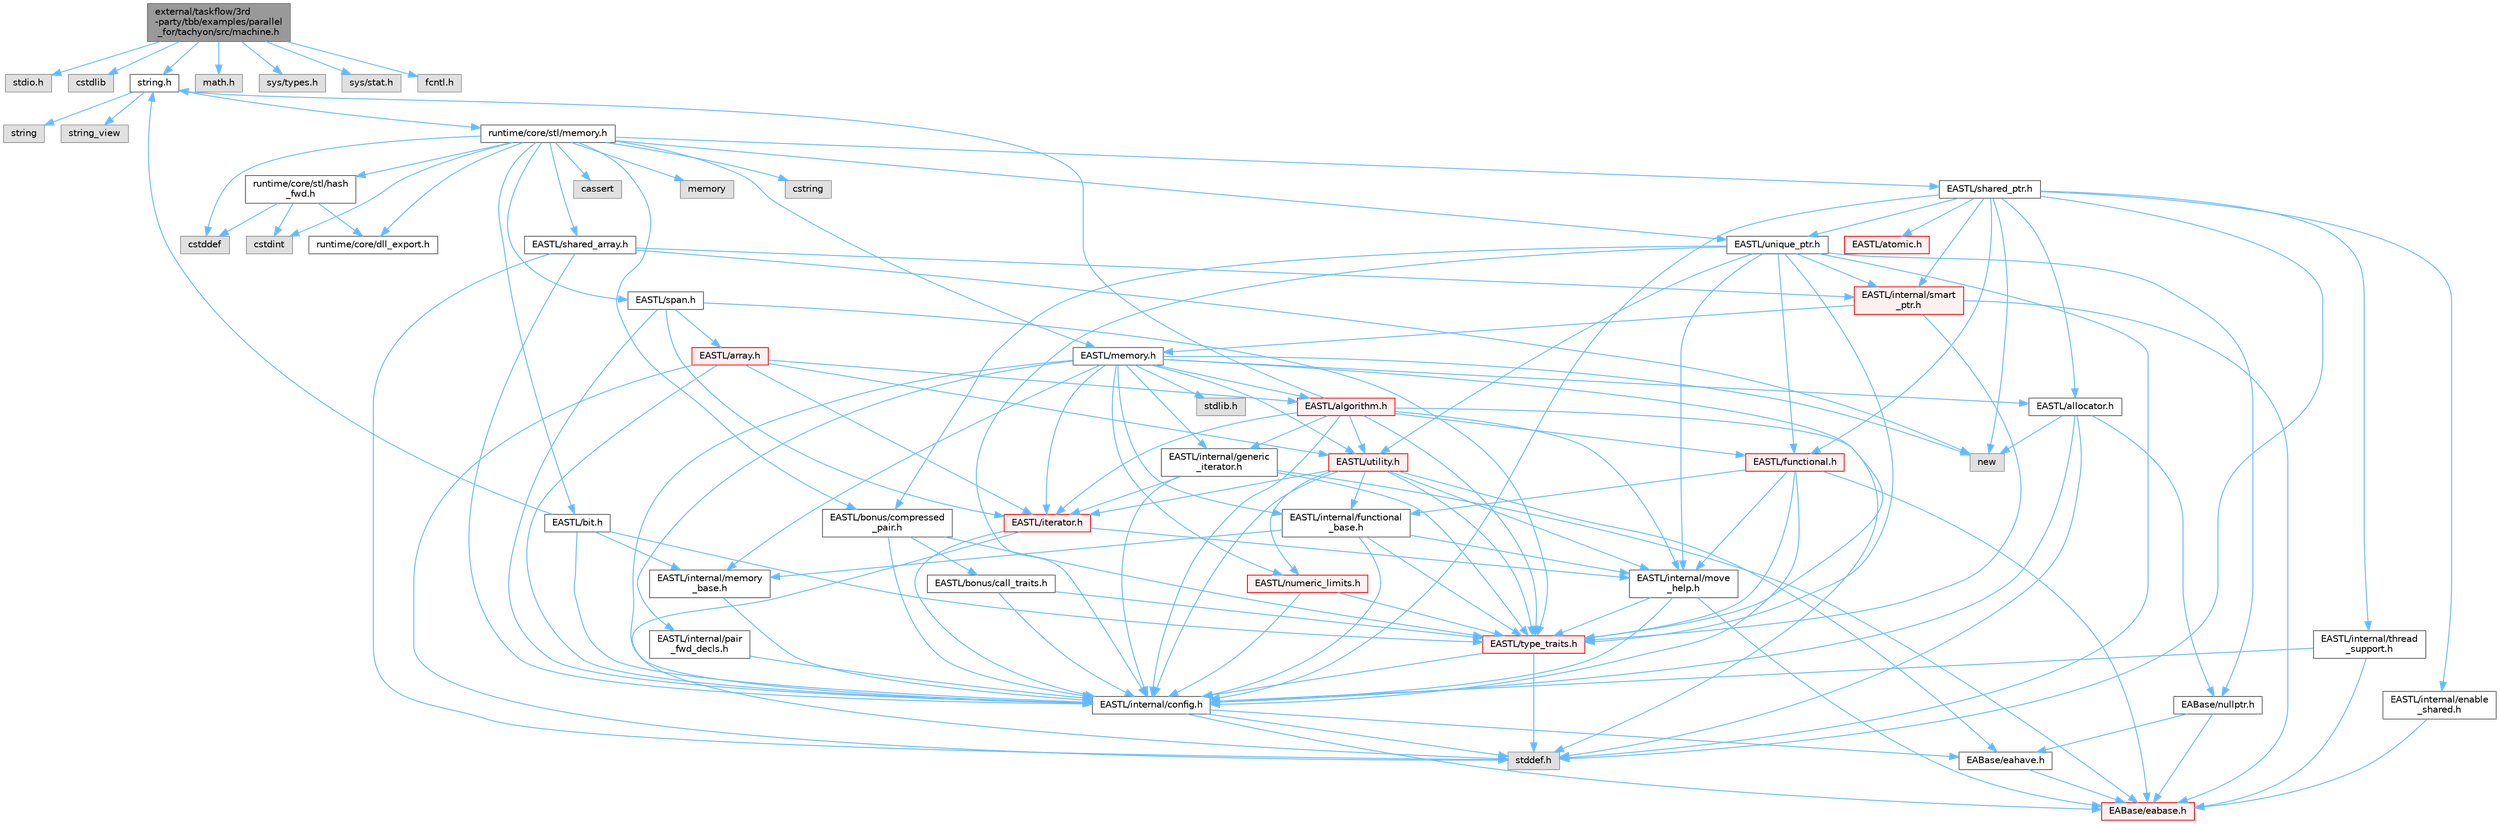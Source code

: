 digraph "external/taskflow/3rd-party/tbb/examples/parallel_for/tachyon/src/machine.h"
{
 // LATEX_PDF_SIZE
  bgcolor="transparent";
  edge [fontname=Helvetica,fontsize=10,labelfontname=Helvetica,labelfontsize=10];
  node [fontname=Helvetica,fontsize=10,shape=box,height=0.2,width=0.4];
  Node1 [id="Node000001",label="external/taskflow/3rd\l-party/tbb/examples/parallel\l_for/tachyon/src/machine.h",height=0.2,width=0.4,color="gray40", fillcolor="grey60", style="filled", fontcolor="black",tooltip=" "];
  Node1 -> Node2 [id="edge1_Node000001_Node000002",color="steelblue1",style="solid",tooltip=" "];
  Node2 [id="Node000002",label="stdio.h",height=0.2,width=0.4,color="grey60", fillcolor="#E0E0E0", style="filled",tooltip=" "];
  Node1 -> Node3 [id="edge2_Node000001_Node000003",color="steelblue1",style="solid",tooltip=" "];
  Node3 [id="Node000003",label="cstdlib",height=0.2,width=0.4,color="grey60", fillcolor="#E0E0E0", style="filled",tooltip=" "];
  Node1 -> Node4 [id="edge3_Node000001_Node000004",color="steelblue1",style="solid",tooltip=" "];
  Node4 [id="Node000004",label="string.h",height=0.2,width=0.4,color="grey40", fillcolor="white", style="filled",URL="$string_8h.html",tooltip=" "];
  Node4 -> Node5 [id="edge4_Node000004_Node000005",color="steelblue1",style="solid",tooltip=" "];
  Node5 [id="Node000005",label="string",height=0.2,width=0.4,color="grey60", fillcolor="#E0E0E0", style="filled",tooltip=" "];
  Node4 -> Node6 [id="edge5_Node000004_Node000006",color="steelblue1",style="solid",tooltip=" "];
  Node6 [id="Node000006",label="string_view",height=0.2,width=0.4,color="grey60", fillcolor="#E0E0E0", style="filled",tooltip=" "];
  Node4 -> Node7 [id="edge6_Node000004_Node000007",color="steelblue1",style="solid",tooltip=" "];
  Node7 [id="Node000007",label="runtime/core/stl/memory.h",height=0.2,width=0.4,color="grey40", fillcolor="white", style="filled",URL="$runtime_2core_2stl_2memory_8h.html",tooltip=" "];
  Node7 -> Node8 [id="edge7_Node000007_Node000008",color="steelblue1",style="solid",tooltip=" "];
  Node8 [id="Node000008",label="cstddef",height=0.2,width=0.4,color="grey60", fillcolor="#E0E0E0", style="filled",tooltip=" "];
  Node7 -> Node9 [id="edge8_Node000007_Node000009",color="steelblue1",style="solid",tooltip=" "];
  Node9 [id="Node000009",label="cstdint",height=0.2,width=0.4,color="grey60", fillcolor="#E0E0E0", style="filled",tooltip=" "];
  Node7 -> Node10 [id="edge9_Node000007_Node000010",color="steelblue1",style="solid",tooltip=" "];
  Node10 [id="Node000010",label="cassert",height=0.2,width=0.4,color="grey60", fillcolor="#E0E0E0", style="filled",tooltip=" "];
  Node7 -> Node11 [id="edge10_Node000007_Node000011",color="steelblue1",style="solid",tooltip=" "];
  Node11 [id="Node000011",label="memory",height=0.2,width=0.4,color="grey60", fillcolor="#E0E0E0", style="filled",tooltip=" "];
  Node7 -> Node12 [id="edge11_Node000007_Node000012",color="steelblue1",style="solid",tooltip=" "];
  Node12 [id="Node000012",label="cstring",height=0.2,width=0.4,color="grey60", fillcolor="#E0E0E0", style="filled",tooltip=" "];
  Node7 -> Node13 [id="edge12_Node000007_Node000013",color="steelblue1",style="solid",tooltip=" "];
  Node13 [id="Node000013",label="EASTL/bit.h",height=0.2,width=0.4,color="grey40", fillcolor="white", style="filled",URL="$bit_8h.html",tooltip=" "];
  Node13 -> Node14 [id="edge13_Node000013_Node000014",color="steelblue1",style="solid",tooltip=" "];
  Node14 [id="Node000014",label="EASTL/internal/config.h",height=0.2,width=0.4,color="grey40", fillcolor="white", style="filled",URL="$runtime_2_e_a_s_t_l_2include_2_e_a_s_t_l_2internal_2config_8h.html",tooltip=" "];
  Node14 -> Node15 [id="edge14_Node000014_Node000015",color="steelblue1",style="solid",tooltip=" "];
  Node15 [id="Node000015",label="EABase/eabase.h",height=0.2,width=0.4,color="red", fillcolor="#FFF0F0", style="filled",URL="$eabase_8h.html",tooltip=" "];
  Node14 -> Node21 [id="edge15_Node000014_Node000021",color="steelblue1",style="solid",tooltip=" "];
  Node21 [id="Node000021",label="EABase/eahave.h",height=0.2,width=0.4,color="grey40", fillcolor="white", style="filled",URL="$eahave_8h.html",tooltip=" "];
  Node21 -> Node15 [id="edge16_Node000021_Node000015",color="steelblue1",style="solid",tooltip=" "];
  Node14 -> Node22 [id="edge17_Node000014_Node000022",color="steelblue1",style="solid",tooltip=" "];
  Node22 [id="Node000022",label="stddef.h",height=0.2,width=0.4,color="grey60", fillcolor="#E0E0E0", style="filled",tooltip=" "];
  Node13 -> Node23 [id="edge18_Node000013_Node000023",color="steelblue1",style="solid",tooltip=" "];
  Node23 [id="Node000023",label="EASTL/internal/memory\l_base.h",height=0.2,width=0.4,color="grey40", fillcolor="white", style="filled",URL="$memory__base_8h.html",tooltip=" "];
  Node23 -> Node14 [id="edge19_Node000023_Node000014",color="steelblue1",style="solid",tooltip=" "];
  Node13 -> Node24 [id="edge20_Node000013_Node000024",color="steelblue1",style="solid",tooltip=" "];
  Node24 [id="Node000024",label="EASTL/type_traits.h",height=0.2,width=0.4,color="red", fillcolor="#FFF0F0", style="filled",URL="$_e_a_s_t_l_2include_2_e_a_s_t_l_2type__traits_8h.html",tooltip=" "];
  Node24 -> Node14 [id="edge21_Node000024_Node000014",color="steelblue1",style="solid",tooltip=" "];
  Node24 -> Node22 [id="edge22_Node000024_Node000022",color="steelblue1",style="solid",tooltip=" "];
  Node13 -> Node4 [id="edge23_Node000013_Node000004",color="steelblue1",style="solid",tooltip=" "];
  Node7 -> Node34 [id="edge24_Node000007_Node000034",color="steelblue1",style="solid",tooltip=" "];
  Node34 [id="Node000034",label="EASTL/memory.h",height=0.2,width=0.4,color="grey40", fillcolor="white", style="filled",URL="$runtime_2_e_a_s_t_l_2include_2_e_a_s_t_l_2memory_8h.html",tooltip=" "];
  Node34 -> Node14 [id="edge25_Node000034_Node000014",color="steelblue1",style="solid",tooltip=" "];
  Node34 -> Node23 [id="edge26_Node000034_Node000023",color="steelblue1",style="solid",tooltip=" "];
  Node34 -> Node35 [id="edge27_Node000034_Node000035",color="steelblue1",style="solid",tooltip=" "];
  Node35 [id="Node000035",label="EASTL/internal/generic\l_iterator.h",height=0.2,width=0.4,color="grey40", fillcolor="white", style="filled",URL="$generic__iterator_8h.html",tooltip=" "];
  Node35 -> Node15 [id="edge28_Node000035_Node000015",color="steelblue1",style="solid",tooltip=" "];
  Node35 -> Node14 [id="edge29_Node000035_Node000014",color="steelblue1",style="solid",tooltip=" "];
  Node35 -> Node36 [id="edge30_Node000035_Node000036",color="steelblue1",style="solid",tooltip=" "];
  Node36 [id="Node000036",label="EASTL/iterator.h",height=0.2,width=0.4,color="red", fillcolor="#FFF0F0", style="filled",URL="$_e_a_s_t_l_2include_2_e_a_s_t_l_2iterator_8h.html",tooltip=" "];
  Node36 -> Node14 [id="edge31_Node000036_Node000014",color="steelblue1",style="solid",tooltip=" "];
  Node36 -> Node37 [id="edge32_Node000036_Node000037",color="steelblue1",style="solid",tooltip=" "];
  Node37 [id="Node000037",label="EASTL/internal/move\l_help.h",height=0.2,width=0.4,color="grey40", fillcolor="white", style="filled",URL="$move__help_8h.html",tooltip=" "];
  Node37 -> Node15 [id="edge33_Node000037_Node000015",color="steelblue1",style="solid",tooltip=" "];
  Node37 -> Node14 [id="edge34_Node000037_Node000014",color="steelblue1",style="solid",tooltip=" "];
  Node37 -> Node24 [id="edge35_Node000037_Node000024",color="steelblue1",style="solid",tooltip=" "];
  Node36 -> Node22 [id="edge36_Node000036_Node000022",color="steelblue1",style="solid",tooltip=" "];
  Node35 -> Node24 [id="edge37_Node000035_Node000024",color="steelblue1",style="solid",tooltip=" "];
  Node34 -> Node39 [id="edge38_Node000034_Node000039",color="steelblue1",style="solid",tooltip=" "];
  Node39 [id="Node000039",label="EASTL/internal/pair\l_fwd_decls.h",height=0.2,width=0.4,color="grey40", fillcolor="white", style="filled",URL="$pair__fwd__decls_8h.html",tooltip=" "];
  Node39 -> Node14 [id="edge39_Node000039_Node000014",color="steelblue1",style="solid",tooltip=" "];
  Node34 -> Node40 [id="edge40_Node000034_Node000040",color="steelblue1",style="solid",tooltip=" "];
  Node40 [id="Node000040",label="EASTL/internal/functional\l_base.h",height=0.2,width=0.4,color="grey40", fillcolor="white", style="filled",URL="$functional__base_8h.html",tooltip=" "];
  Node40 -> Node14 [id="edge41_Node000040_Node000014",color="steelblue1",style="solid",tooltip=" "];
  Node40 -> Node23 [id="edge42_Node000040_Node000023",color="steelblue1",style="solid",tooltip=" "];
  Node40 -> Node37 [id="edge43_Node000040_Node000037",color="steelblue1",style="solid",tooltip=" "];
  Node40 -> Node24 [id="edge44_Node000040_Node000024",color="steelblue1",style="solid",tooltip=" "];
  Node34 -> Node41 [id="edge45_Node000034_Node000041",color="steelblue1",style="solid",tooltip=" "];
  Node41 [id="Node000041",label="EASTL/algorithm.h",height=0.2,width=0.4,color="red", fillcolor="#FFF0F0", style="filled",URL="$_e_a_s_t_l_2include_2_e_a_s_t_l_2algorithm_8h.html",tooltip=" "];
  Node41 -> Node14 [id="edge46_Node000041_Node000014",color="steelblue1",style="solid",tooltip=" "];
  Node41 -> Node24 [id="edge47_Node000041_Node000024",color="steelblue1",style="solid",tooltip=" "];
  Node41 -> Node37 [id="edge48_Node000041_Node000037",color="steelblue1",style="solid",tooltip=" "];
  Node41 -> Node36 [id="edge49_Node000041_Node000036",color="steelblue1",style="solid",tooltip=" "];
  Node41 -> Node44 [id="edge50_Node000041_Node000044",color="steelblue1",style="solid",tooltip=" "];
  Node44 [id="Node000044",label="EASTL/functional.h",height=0.2,width=0.4,color="red", fillcolor="#FFF0F0", style="filled",URL="$_e_a_s_t_l_2include_2_e_a_s_t_l_2functional_8h.html",tooltip=" "];
  Node44 -> Node15 [id="edge51_Node000044_Node000015",color="steelblue1",style="solid",tooltip=" "];
  Node44 -> Node14 [id="edge52_Node000044_Node000014",color="steelblue1",style="solid",tooltip=" "];
  Node44 -> Node37 [id="edge53_Node000044_Node000037",color="steelblue1",style="solid",tooltip=" "];
  Node44 -> Node24 [id="edge54_Node000044_Node000024",color="steelblue1",style="solid",tooltip=" "];
  Node44 -> Node40 [id="edge55_Node000044_Node000040",color="steelblue1",style="solid",tooltip=" "];
  Node41 -> Node51 [id="edge56_Node000041_Node000051",color="steelblue1",style="solid",tooltip=" "];
  Node51 [id="Node000051",label="EASTL/utility.h",height=0.2,width=0.4,color="red", fillcolor="#FFF0F0", style="filled",URL="$runtime_2_e_a_s_t_l_2include_2_e_a_s_t_l_2utility_8h.html",tooltip=" "];
  Node51 -> Node14 [id="edge57_Node000051_Node000014",color="steelblue1",style="solid",tooltip=" "];
  Node51 -> Node24 [id="edge58_Node000051_Node000024",color="steelblue1",style="solid",tooltip=" "];
  Node51 -> Node36 [id="edge59_Node000051_Node000036",color="steelblue1",style="solid",tooltip=" "];
  Node51 -> Node52 [id="edge60_Node000051_Node000052",color="steelblue1",style="solid",tooltip=" "];
  Node52 [id="Node000052",label="EASTL/numeric_limits.h",height=0.2,width=0.4,color="red", fillcolor="#FFF0F0", style="filled",URL="$numeric__limits_8h.html",tooltip=" "];
  Node52 -> Node14 [id="edge61_Node000052_Node000014",color="steelblue1",style="solid",tooltip=" "];
  Node52 -> Node24 [id="edge62_Node000052_Node000024",color="steelblue1",style="solid",tooltip=" "];
  Node51 -> Node40 [id="edge63_Node000051_Node000040",color="steelblue1",style="solid",tooltip=" "];
  Node51 -> Node37 [id="edge64_Node000051_Node000037",color="steelblue1",style="solid",tooltip=" "];
  Node51 -> Node21 [id="edge65_Node000051_Node000021",color="steelblue1",style="solid",tooltip=" "];
  Node41 -> Node35 [id="edge66_Node000041_Node000035",color="steelblue1",style="solid",tooltip=" "];
  Node41 -> Node22 [id="edge67_Node000041_Node000022",color="steelblue1",style="solid",tooltip=" "];
  Node41 -> Node4 [id="edge68_Node000041_Node000004",color="steelblue1",style="solid",tooltip=" "];
  Node34 -> Node24 [id="edge69_Node000034_Node000024",color="steelblue1",style="solid",tooltip=" "];
  Node34 -> Node48 [id="edge70_Node000034_Node000048",color="steelblue1",style="solid",tooltip=" "];
  Node48 [id="Node000048",label="EASTL/allocator.h",height=0.2,width=0.4,color="grey40", fillcolor="white", style="filled",URL="$runtime_2_e_a_s_t_l_2include_2_e_a_s_t_l_2allocator_8h.html",tooltip=" "];
  Node48 -> Node14 [id="edge71_Node000048_Node000014",color="steelblue1",style="solid",tooltip=" "];
  Node48 -> Node26 [id="edge72_Node000048_Node000026",color="steelblue1",style="solid",tooltip=" "];
  Node26 [id="Node000026",label="EABase/nullptr.h",height=0.2,width=0.4,color="grey40", fillcolor="white", style="filled",URL="$nullptr_8h.html",tooltip=" "];
  Node26 -> Node15 [id="edge73_Node000026_Node000015",color="steelblue1",style="solid",tooltip=" "];
  Node26 -> Node21 [id="edge74_Node000026_Node000021",color="steelblue1",style="solid",tooltip=" "];
  Node48 -> Node22 [id="edge75_Node000048_Node000022",color="steelblue1",style="solid",tooltip=" "];
  Node48 -> Node49 [id="edge76_Node000048_Node000049",color="steelblue1",style="solid",tooltip=" "];
  Node49 [id="Node000049",label="new",height=0.2,width=0.4,color="grey60", fillcolor="#E0E0E0", style="filled",tooltip=" "];
  Node34 -> Node36 [id="edge77_Node000034_Node000036",color="steelblue1",style="solid",tooltip=" "];
  Node34 -> Node51 [id="edge78_Node000034_Node000051",color="steelblue1",style="solid",tooltip=" "];
  Node34 -> Node52 [id="edge79_Node000034_Node000052",color="steelblue1",style="solid",tooltip=" "];
  Node34 -> Node61 [id="edge80_Node000034_Node000061",color="steelblue1",style="solid",tooltip=" "];
  Node61 [id="Node000061",label="stdlib.h",height=0.2,width=0.4,color="grey60", fillcolor="#E0E0E0", style="filled",tooltip=" "];
  Node34 -> Node49 [id="edge81_Node000034_Node000049",color="steelblue1",style="solid",tooltip=" "];
  Node7 -> Node62 [id="edge82_Node000007_Node000062",color="steelblue1",style="solid",tooltip=" "];
  Node62 [id="Node000062",label="EASTL/shared_array.h",height=0.2,width=0.4,color="grey40", fillcolor="white", style="filled",URL="$shared__array_8h.html",tooltip=" "];
  Node62 -> Node14 [id="edge83_Node000062_Node000014",color="steelblue1",style="solid",tooltip=" "];
  Node62 -> Node63 [id="edge84_Node000062_Node000063",color="steelblue1",style="solid",tooltip=" "];
  Node63 [id="Node000063",label="EASTL/internal/smart\l_ptr.h",height=0.2,width=0.4,color="red", fillcolor="#FFF0F0", style="filled",URL="$smart__ptr_8h.html",tooltip=" "];
  Node63 -> Node15 [id="edge85_Node000063_Node000015",color="steelblue1",style="solid",tooltip=" "];
  Node63 -> Node34 [id="edge86_Node000063_Node000034",color="steelblue1",style="solid",tooltip=" "];
  Node63 -> Node24 [id="edge87_Node000063_Node000024",color="steelblue1",style="solid",tooltip=" "];
  Node62 -> Node49 [id="edge88_Node000062_Node000049",color="steelblue1",style="solid",tooltip=" "];
  Node62 -> Node22 [id="edge89_Node000062_Node000022",color="steelblue1",style="solid",tooltip=" "];
  Node7 -> Node65 [id="edge90_Node000007_Node000065",color="steelblue1",style="solid",tooltip=" "];
  Node65 [id="Node000065",label="EASTL/unique_ptr.h",height=0.2,width=0.4,color="grey40", fillcolor="white", style="filled",URL="$unique__ptr_8h.html",tooltip=" "];
  Node65 -> Node26 [id="edge91_Node000065_Node000026",color="steelblue1",style="solid",tooltip=" "];
  Node65 -> Node66 [id="edge92_Node000065_Node000066",color="steelblue1",style="solid",tooltip=" "];
  Node66 [id="Node000066",label="EASTL/bonus/compressed\l_pair.h",height=0.2,width=0.4,color="grey40", fillcolor="white", style="filled",URL="$compressed__pair_8h.html",tooltip=" "];
  Node66 -> Node14 [id="edge93_Node000066_Node000014",color="steelblue1",style="solid",tooltip=" "];
  Node66 -> Node24 [id="edge94_Node000066_Node000024",color="steelblue1",style="solid",tooltip=" "];
  Node66 -> Node67 [id="edge95_Node000066_Node000067",color="steelblue1",style="solid",tooltip=" "];
  Node67 [id="Node000067",label="EASTL/bonus/call_traits.h",height=0.2,width=0.4,color="grey40", fillcolor="white", style="filled",URL="$call__traits_8h.html",tooltip=" "];
  Node67 -> Node14 [id="edge96_Node000067_Node000014",color="steelblue1",style="solid",tooltip=" "];
  Node67 -> Node24 [id="edge97_Node000067_Node000024",color="steelblue1",style="solid",tooltip=" "];
  Node65 -> Node44 [id="edge98_Node000065_Node000044",color="steelblue1",style="solid",tooltip=" "];
  Node65 -> Node14 [id="edge99_Node000065_Node000014",color="steelblue1",style="solid",tooltip=" "];
  Node65 -> Node37 [id="edge100_Node000065_Node000037",color="steelblue1",style="solid",tooltip=" "];
  Node65 -> Node63 [id="edge101_Node000065_Node000063",color="steelblue1",style="solid",tooltip=" "];
  Node65 -> Node24 [id="edge102_Node000065_Node000024",color="steelblue1",style="solid",tooltip=" "];
  Node65 -> Node51 [id="edge103_Node000065_Node000051",color="steelblue1",style="solid",tooltip=" "];
  Node65 -> Node22 [id="edge104_Node000065_Node000022",color="steelblue1",style="solid",tooltip=" "];
  Node7 -> Node68 [id="edge105_Node000007_Node000068",color="steelblue1",style="solid",tooltip=" "];
  Node68 [id="Node000068",label="EASTL/shared_ptr.h",height=0.2,width=0.4,color="grey40", fillcolor="white", style="filled",URL="$shared__ptr_8h.html",tooltip=" "];
  Node68 -> Node14 [id="edge106_Node000068_Node000014",color="steelblue1",style="solid",tooltip=" "];
  Node68 -> Node63 [id="edge107_Node000068_Node000063",color="steelblue1",style="solid",tooltip=" "];
  Node68 -> Node69 [id="edge108_Node000068_Node000069",color="steelblue1",style="solid",tooltip=" "];
  Node69 [id="Node000069",label="EASTL/internal/thread\l_support.h",height=0.2,width=0.4,color="grey40", fillcolor="white", style="filled",URL="$thread__support_8h.html",tooltip=" "];
  Node69 -> Node15 [id="edge109_Node000069_Node000015",color="steelblue1",style="solid",tooltip=" "];
  Node69 -> Node14 [id="edge110_Node000069_Node000014",color="steelblue1",style="solid",tooltip=" "];
  Node68 -> Node65 [id="edge111_Node000068_Node000065",color="steelblue1",style="solid",tooltip=" "];
  Node68 -> Node44 [id="edge112_Node000068_Node000044",color="steelblue1",style="solid",tooltip=" "];
  Node68 -> Node48 [id="edge113_Node000068_Node000048",color="steelblue1",style="solid",tooltip=" "];
  Node68 -> Node70 [id="edge114_Node000068_Node000070",color="steelblue1",style="solid",tooltip=" "];
  Node70 [id="Node000070",label="EASTL/atomic.h",height=0.2,width=0.4,color="red", fillcolor="#FFF0F0", style="filled",URL="$runtime_2_e_a_s_t_l_2include_2_e_a_s_t_l_2atomic_8h.html",tooltip=" "];
  Node68 -> Node49 [id="edge115_Node000068_Node000049",color="steelblue1",style="solid",tooltip=" "];
  Node68 -> Node22 [id="edge116_Node000068_Node000022",color="steelblue1",style="solid",tooltip=" "];
  Node68 -> Node147 [id="edge117_Node000068_Node000147",color="steelblue1",style="solid",tooltip=" "];
  Node147 [id="Node000147",label="EASTL/internal/enable\l_shared.h",height=0.2,width=0.4,color="grey40", fillcolor="white", style="filled",URL="$enable__shared_8h.html",tooltip=" "];
  Node147 -> Node15 [id="edge118_Node000147_Node000015",color="steelblue1",style="solid",tooltip=" "];
  Node7 -> Node148 [id="edge119_Node000007_Node000148",color="steelblue1",style="solid",tooltip=" "];
  Node148 [id="Node000148",label="EASTL/span.h",height=0.2,width=0.4,color="grey40", fillcolor="white", style="filled",URL="$span_8h.html",tooltip=" "];
  Node148 -> Node14 [id="edge120_Node000148_Node000014",color="steelblue1",style="solid",tooltip=" "];
  Node148 -> Node24 [id="edge121_Node000148_Node000024",color="steelblue1",style="solid",tooltip=" "];
  Node148 -> Node36 [id="edge122_Node000148_Node000036",color="steelblue1",style="solid",tooltip=" "];
  Node148 -> Node149 [id="edge123_Node000148_Node000149",color="steelblue1",style="solid",tooltip=" "];
  Node149 [id="Node000149",label="EASTL/array.h",height=0.2,width=0.4,color="red", fillcolor="#FFF0F0", style="filled",URL="$runtime_2_e_a_s_t_l_2include_2_e_a_s_t_l_2array_8h.html",tooltip=" "];
  Node149 -> Node14 [id="edge124_Node000149_Node000014",color="steelblue1",style="solid",tooltip=" "];
  Node149 -> Node36 [id="edge125_Node000149_Node000036",color="steelblue1",style="solid",tooltip=" "];
  Node149 -> Node41 [id="edge126_Node000149_Node000041",color="steelblue1",style="solid",tooltip=" "];
  Node149 -> Node51 [id="edge127_Node000149_Node000051",color="steelblue1",style="solid",tooltip=" "];
  Node149 -> Node22 [id="edge128_Node000149_Node000022",color="steelblue1",style="solid",tooltip=" "];
  Node7 -> Node66 [id="edge129_Node000007_Node000066",color="steelblue1",style="solid",tooltip=" "];
  Node7 -> Node151 [id="edge130_Node000007_Node000151",color="steelblue1",style="solid",tooltip=" "];
  Node151 [id="Node000151",label="runtime/core/dll_export.h",height=0.2,width=0.4,color="grey40", fillcolor="white", style="filled",URL="$dll__export_8h.html",tooltip=" "];
  Node7 -> Node152 [id="edge131_Node000007_Node000152",color="steelblue1",style="solid",tooltip=" "];
  Node152 [id="Node000152",label="runtime/core/stl/hash\l_fwd.h",height=0.2,width=0.4,color="grey40", fillcolor="white", style="filled",URL="$hash__fwd_8h.html",tooltip=" "];
  Node152 -> Node8 [id="edge132_Node000152_Node000008",color="steelblue1",style="solid",tooltip=" "];
  Node152 -> Node9 [id="edge133_Node000152_Node000009",color="steelblue1",style="solid",tooltip=" "];
  Node152 -> Node151 [id="edge134_Node000152_Node000151",color="steelblue1",style="solid",tooltip=" "];
  Node1 -> Node153 [id="edge135_Node000001_Node000153",color="steelblue1",style="solid",tooltip=" "];
  Node153 [id="Node000153",label="math.h",height=0.2,width=0.4,color="grey60", fillcolor="#E0E0E0", style="filled",tooltip=" "];
  Node1 -> Node154 [id="edge136_Node000001_Node000154",color="steelblue1",style="solid",tooltip=" "];
  Node154 [id="Node000154",label="sys/types.h",height=0.2,width=0.4,color="grey60", fillcolor="#E0E0E0", style="filled",tooltip=" "];
  Node1 -> Node155 [id="edge137_Node000001_Node000155",color="steelblue1",style="solid",tooltip=" "];
  Node155 [id="Node000155",label="sys/stat.h",height=0.2,width=0.4,color="grey60", fillcolor="#E0E0E0", style="filled",tooltip=" "];
  Node1 -> Node156 [id="edge138_Node000001_Node000156",color="steelblue1",style="solid",tooltip=" "];
  Node156 [id="Node000156",label="fcntl.h",height=0.2,width=0.4,color="grey60", fillcolor="#E0E0E0", style="filled",tooltip=" "];
}
